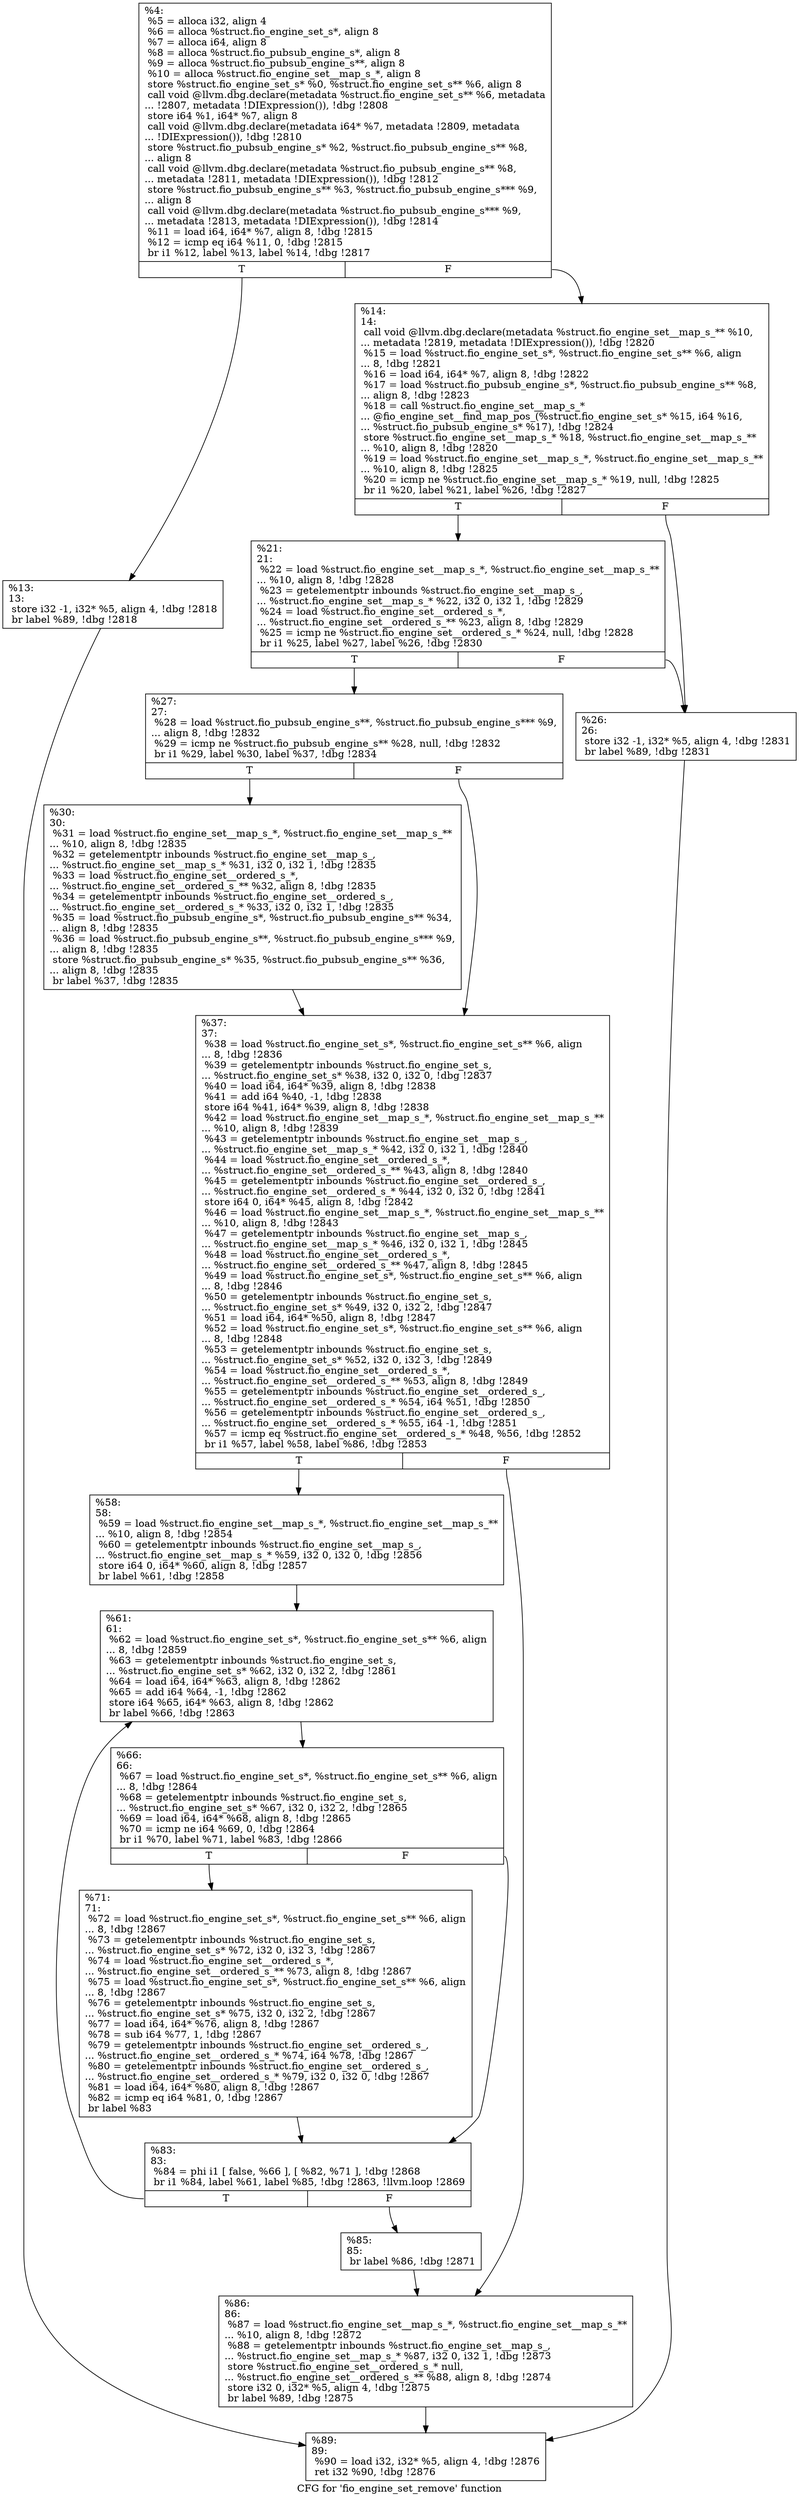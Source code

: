 digraph "CFG for 'fio_engine_set_remove' function" {
	label="CFG for 'fio_engine_set_remove' function";

	Node0x5568514596d0 [shape=record,label="{%4:\l  %5 = alloca i32, align 4\l  %6 = alloca %struct.fio_engine_set_s*, align 8\l  %7 = alloca i64, align 8\l  %8 = alloca %struct.fio_pubsub_engine_s*, align 8\l  %9 = alloca %struct.fio_pubsub_engine_s**, align 8\l  %10 = alloca %struct.fio_engine_set__map_s_*, align 8\l  store %struct.fio_engine_set_s* %0, %struct.fio_engine_set_s** %6, align 8\l  call void @llvm.dbg.declare(metadata %struct.fio_engine_set_s** %6, metadata\l... !2807, metadata !DIExpression()), !dbg !2808\l  store i64 %1, i64* %7, align 8\l  call void @llvm.dbg.declare(metadata i64* %7, metadata !2809, metadata\l... !DIExpression()), !dbg !2810\l  store %struct.fio_pubsub_engine_s* %2, %struct.fio_pubsub_engine_s** %8,\l... align 8\l  call void @llvm.dbg.declare(metadata %struct.fio_pubsub_engine_s** %8,\l... metadata !2811, metadata !DIExpression()), !dbg !2812\l  store %struct.fio_pubsub_engine_s** %3, %struct.fio_pubsub_engine_s*** %9,\l... align 8\l  call void @llvm.dbg.declare(metadata %struct.fio_pubsub_engine_s*** %9,\l... metadata !2813, metadata !DIExpression()), !dbg !2814\l  %11 = load i64, i64* %7, align 8, !dbg !2815\l  %12 = icmp eq i64 %11, 0, !dbg !2815\l  br i1 %12, label %13, label %14, !dbg !2817\l|{<s0>T|<s1>F}}"];
	Node0x5568514596d0:s0 -> Node0x556851460d30;
	Node0x5568514596d0:s1 -> Node0x556851460d80;
	Node0x556851460d30 [shape=record,label="{%13:\l13:                                               \l  store i32 -1, i32* %5, align 4, !dbg !2818\l  br label %89, !dbg !2818\l}"];
	Node0x556851460d30 -> Node0x556851461190;
	Node0x556851460d80 [shape=record,label="{%14:\l14:                                               \l  call void @llvm.dbg.declare(metadata %struct.fio_engine_set__map_s_** %10,\l... metadata !2819, metadata !DIExpression()), !dbg !2820\l  %15 = load %struct.fio_engine_set_s*, %struct.fio_engine_set_s** %6, align\l... 8, !dbg !2821\l  %16 = load i64, i64* %7, align 8, !dbg !2822\l  %17 = load %struct.fio_pubsub_engine_s*, %struct.fio_pubsub_engine_s** %8,\l... align 8, !dbg !2823\l  %18 = call %struct.fio_engine_set__map_s_*\l... @fio_engine_set__find_map_pos_(%struct.fio_engine_set_s* %15, i64 %16,\l... %struct.fio_pubsub_engine_s* %17), !dbg !2824\l  store %struct.fio_engine_set__map_s_* %18, %struct.fio_engine_set__map_s_**\l... %10, align 8, !dbg !2820\l  %19 = load %struct.fio_engine_set__map_s_*, %struct.fio_engine_set__map_s_**\l... %10, align 8, !dbg !2825\l  %20 = icmp ne %struct.fio_engine_set__map_s_* %19, null, !dbg !2825\l  br i1 %20, label %21, label %26, !dbg !2827\l|{<s0>T|<s1>F}}"];
	Node0x556851460d80:s0 -> Node0x556851460dd0;
	Node0x556851460d80:s1 -> Node0x556851460e20;
	Node0x556851460dd0 [shape=record,label="{%21:\l21:                                               \l  %22 = load %struct.fio_engine_set__map_s_*, %struct.fio_engine_set__map_s_**\l... %10, align 8, !dbg !2828\l  %23 = getelementptr inbounds %struct.fio_engine_set__map_s_,\l... %struct.fio_engine_set__map_s_* %22, i32 0, i32 1, !dbg !2829\l  %24 = load %struct.fio_engine_set__ordered_s_*,\l... %struct.fio_engine_set__ordered_s_** %23, align 8, !dbg !2829\l  %25 = icmp ne %struct.fio_engine_set__ordered_s_* %24, null, !dbg !2828\l  br i1 %25, label %27, label %26, !dbg !2830\l|{<s0>T|<s1>F}}"];
	Node0x556851460dd0:s0 -> Node0x556851460e70;
	Node0x556851460dd0:s1 -> Node0x556851460e20;
	Node0x556851460e20 [shape=record,label="{%26:\l26:                                               \l  store i32 -1, i32* %5, align 4, !dbg !2831\l  br label %89, !dbg !2831\l}"];
	Node0x556851460e20 -> Node0x556851461190;
	Node0x556851460e70 [shape=record,label="{%27:\l27:                                               \l  %28 = load %struct.fio_pubsub_engine_s**, %struct.fio_pubsub_engine_s*** %9,\l... align 8, !dbg !2832\l  %29 = icmp ne %struct.fio_pubsub_engine_s** %28, null, !dbg !2832\l  br i1 %29, label %30, label %37, !dbg !2834\l|{<s0>T|<s1>F}}"];
	Node0x556851460e70:s0 -> Node0x556851460ec0;
	Node0x556851460e70:s1 -> Node0x556851460f10;
	Node0x556851460ec0 [shape=record,label="{%30:\l30:                                               \l  %31 = load %struct.fio_engine_set__map_s_*, %struct.fio_engine_set__map_s_**\l... %10, align 8, !dbg !2835\l  %32 = getelementptr inbounds %struct.fio_engine_set__map_s_,\l... %struct.fio_engine_set__map_s_* %31, i32 0, i32 1, !dbg !2835\l  %33 = load %struct.fio_engine_set__ordered_s_*,\l... %struct.fio_engine_set__ordered_s_** %32, align 8, !dbg !2835\l  %34 = getelementptr inbounds %struct.fio_engine_set__ordered_s_,\l... %struct.fio_engine_set__ordered_s_* %33, i32 0, i32 1, !dbg !2835\l  %35 = load %struct.fio_pubsub_engine_s*, %struct.fio_pubsub_engine_s** %34,\l... align 8, !dbg !2835\l  %36 = load %struct.fio_pubsub_engine_s**, %struct.fio_pubsub_engine_s*** %9,\l... align 8, !dbg !2835\l  store %struct.fio_pubsub_engine_s* %35, %struct.fio_pubsub_engine_s** %36,\l... align 8, !dbg !2835\l  br label %37, !dbg !2835\l}"];
	Node0x556851460ec0 -> Node0x556851460f10;
	Node0x556851460f10 [shape=record,label="{%37:\l37:                                               \l  %38 = load %struct.fio_engine_set_s*, %struct.fio_engine_set_s** %6, align\l... 8, !dbg !2836\l  %39 = getelementptr inbounds %struct.fio_engine_set_s,\l... %struct.fio_engine_set_s* %38, i32 0, i32 0, !dbg !2837\l  %40 = load i64, i64* %39, align 8, !dbg !2838\l  %41 = add i64 %40, -1, !dbg !2838\l  store i64 %41, i64* %39, align 8, !dbg !2838\l  %42 = load %struct.fio_engine_set__map_s_*, %struct.fio_engine_set__map_s_**\l... %10, align 8, !dbg !2839\l  %43 = getelementptr inbounds %struct.fio_engine_set__map_s_,\l... %struct.fio_engine_set__map_s_* %42, i32 0, i32 1, !dbg !2840\l  %44 = load %struct.fio_engine_set__ordered_s_*,\l... %struct.fio_engine_set__ordered_s_** %43, align 8, !dbg !2840\l  %45 = getelementptr inbounds %struct.fio_engine_set__ordered_s_,\l... %struct.fio_engine_set__ordered_s_* %44, i32 0, i32 0, !dbg !2841\l  store i64 0, i64* %45, align 8, !dbg !2842\l  %46 = load %struct.fio_engine_set__map_s_*, %struct.fio_engine_set__map_s_**\l... %10, align 8, !dbg !2843\l  %47 = getelementptr inbounds %struct.fio_engine_set__map_s_,\l... %struct.fio_engine_set__map_s_* %46, i32 0, i32 1, !dbg !2845\l  %48 = load %struct.fio_engine_set__ordered_s_*,\l... %struct.fio_engine_set__ordered_s_** %47, align 8, !dbg !2845\l  %49 = load %struct.fio_engine_set_s*, %struct.fio_engine_set_s** %6, align\l... 8, !dbg !2846\l  %50 = getelementptr inbounds %struct.fio_engine_set_s,\l... %struct.fio_engine_set_s* %49, i32 0, i32 2, !dbg !2847\l  %51 = load i64, i64* %50, align 8, !dbg !2847\l  %52 = load %struct.fio_engine_set_s*, %struct.fio_engine_set_s** %6, align\l... 8, !dbg !2848\l  %53 = getelementptr inbounds %struct.fio_engine_set_s,\l... %struct.fio_engine_set_s* %52, i32 0, i32 3, !dbg !2849\l  %54 = load %struct.fio_engine_set__ordered_s_*,\l... %struct.fio_engine_set__ordered_s_** %53, align 8, !dbg !2849\l  %55 = getelementptr inbounds %struct.fio_engine_set__ordered_s_,\l... %struct.fio_engine_set__ordered_s_* %54, i64 %51, !dbg !2850\l  %56 = getelementptr inbounds %struct.fio_engine_set__ordered_s_,\l... %struct.fio_engine_set__ordered_s_* %55, i64 -1, !dbg !2851\l  %57 = icmp eq %struct.fio_engine_set__ordered_s_* %48, %56, !dbg !2852\l  br i1 %57, label %58, label %86, !dbg !2853\l|{<s0>T|<s1>F}}"];
	Node0x556851460f10:s0 -> Node0x556851460f60;
	Node0x556851460f10:s1 -> Node0x556851461140;
	Node0x556851460f60 [shape=record,label="{%58:\l58:                                               \l  %59 = load %struct.fio_engine_set__map_s_*, %struct.fio_engine_set__map_s_**\l... %10, align 8, !dbg !2854\l  %60 = getelementptr inbounds %struct.fio_engine_set__map_s_,\l... %struct.fio_engine_set__map_s_* %59, i32 0, i32 0, !dbg !2856\l  store i64 0, i64* %60, align 8, !dbg !2857\l  br label %61, !dbg !2858\l}"];
	Node0x556851460f60 -> Node0x556851460fb0;
	Node0x556851460fb0 [shape=record,label="{%61:\l61:                                               \l  %62 = load %struct.fio_engine_set_s*, %struct.fio_engine_set_s** %6, align\l... 8, !dbg !2859\l  %63 = getelementptr inbounds %struct.fio_engine_set_s,\l... %struct.fio_engine_set_s* %62, i32 0, i32 2, !dbg !2861\l  %64 = load i64, i64* %63, align 8, !dbg !2862\l  %65 = add i64 %64, -1, !dbg !2862\l  store i64 %65, i64* %63, align 8, !dbg !2862\l  br label %66, !dbg !2863\l}"];
	Node0x556851460fb0 -> Node0x556851461000;
	Node0x556851461000 [shape=record,label="{%66:\l66:                                               \l  %67 = load %struct.fio_engine_set_s*, %struct.fio_engine_set_s** %6, align\l... 8, !dbg !2864\l  %68 = getelementptr inbounds %struct.fio_engine_set_s,\l... %struct.fio_engine_set_s* %67, i32 0, i32 2, !dbg !2865\l  %69 = load i64, i64* %68, align 8, !dbg !2865\l  %70 = icmp ne i64 %69, 0, !dbg !2864\l  br i1 %70, label %71, label %83, !dbg !2866\l|{<s0>T|<s1>F}}"];
	Node0x556851461000:s0 -> Node0x556851461050;
	Node0x556851461000:s1 -> Node0x5568514610a0;
	Node0x556851461050 [shape=record,label="{%71:\l71:                                               \l  %72 = load %struct.fio_engine_set_s*, %struct.fio_engine_set_s** %6, align\l... 8, !dbg !2867\l  %73 = getelementptr inbounds %struct.fio_engine_set_s,\l... %struct.fio_engine_set_s* %72, i32 0, i32 3, !dbg !2867\l  %74 = load %struct.fio_engine_set__ordered_s_*,\l... %struct.fio_engine_set__ordered_s_** %73, align 8, !dbg !2867\l  %75 = load %struct.fio_engine_set_s*, %struct.fio_engine_set_s** %6, align\l... 8, !dbg !2867\l  %76 = getelementptr inbounds %struct.fio_engine_set_s,\l... %struct.fio_engine_set_s* %75, i32 0, i32 2, !dbg !2867\l  %77 = load i64, i64* %76, align 8, !dbg !2867\l  %78 = sub i64 %77, 1, !dbg !2867\l  %79 = getelementptr inbounds %struct.fio_engine_set__ordered_s_,\l... %struct.fio_engine_set__ordered_s_* %74, i64 %78, !dbg !2867\l  %80 = getelementptr inbounds %struct.fio_engine_set__ordered_s_,\l... %struct.fio_engine_set__ordered_s_* %79, i32 0, i32 0, !dbg !2867\l  %81 = load i64, i64* %80, align 8, !dbg !2867\l  %82 = icmp eq i64 %81, 0, !dbg !2867\l  br label %83\l}"];
	Node0x556851461050 -> Node0x5568514610a0;
	Node0x5568514610a0 [shape=record,label="{%83:\l83:                                               \l  %84 = phi i1 [ false, %66 ], [ %82, %71 ], !dbg !2868\l  br i1 %84, label %61, label %85, !dbg !2863, !llvm.loop !2869\l|{<s0>T|<s1>F}}"];
	Node0x5568514610a0:s0 -> Node0x556851460fb0;
	Node0x5568514610a0:s1 -> Node0x5568514610f0;
	Node0x5568514610f0 [shape=record,label="{%85:\l85:                                               \l  br label %86, !dbg !2871\l}"];
	Node0x5568514610f0 -> Node0x556851461140;
	Node0x556851461140 [shape=record,label="{%86:\l86:                                               \l  %87 = load %struct.fio_engine_set__map_s_*, %struct.fio_engine_set__map_s_**\l... %10, align 8, !dbg !2872\l  %88 = getelementptr inbounds %struct.fio_engine_set__map_s_,\l... %struct.fio_engine_set__map_s_* %87, i32 0, i32 1, !dbg !2873\l  store %struct.fio_engine_set__ordered_s_* null,\l... %struct.fio_engine_set__ordered_s_** %88, align 8, !dbg !2874\l  store i32 0, i32* %5, align 4, !dbg !2875\l  br label %89, !dbg !2875\l}"];
	Node0x556851461140 -> Node0x556851461190;
	Node0x556851461190 [shape=record,label="{%89:\l89:                                               \l  %90 = load i32, i32* %5, align 4, !dbg !2876\l  ret i32 %90, !dbg !2876\l}"];
}
